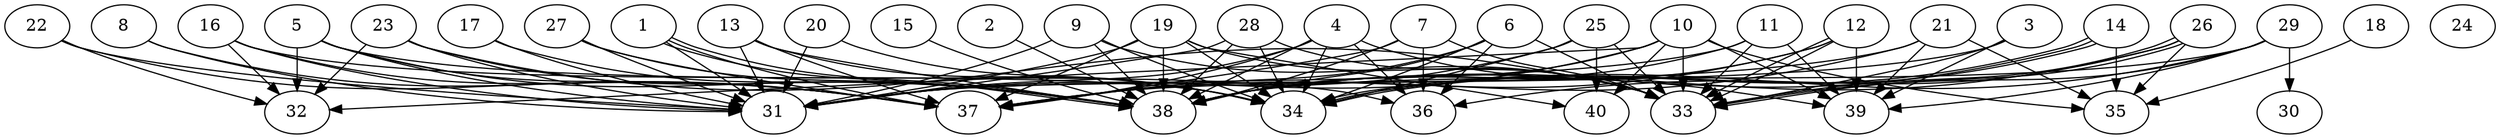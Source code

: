 // DAG automatically generated by daggen at Thu Oct  3 14:06:50 2019
// ./daggen --dot -n 40 --ccr 0.3 --fat 0.9 --regular 0.9 --density 0.7 --mindata 5242880 --maxdata 52428800 
digraph G {
  1 [size="39891627", alpha="0.14", expect_size="11967488"] 
  1 -> 31 [size ="11967488"]
  1 -> 37 [size ="11967488"]
  1 -> 38 [size ="11967488"]
  1 -> 38 [size ="11967488"]
  2 [size="123043840", alpha="0.03", expect_size="36913152"] 
  2 -> 38 [size ="36913152"]
  3 [size="150002347", alpha="0.17", expect_size="45000704"] 
  3 -> 33 [size ="45000704"]
  3 -> 37 [size ="45000704"]
  3 -> 39 [size ="45000704"]
  4 [size="62842880", alpha="0.13", expect_size="18852864"] 
  4 -> 31 [size ="18852864"]
  4 -> 34 [size ="18852864"]
  4 -> 36 [size ="18852864"]
  4 -> 37 [size ="18852864"]
  4 -> 38 [size ="18852864"]
  4 -> 39 [size ="18852864"]
  5 [size="36242773", alpha="0.14", expect_size="10872832"] 
  5 -> 31 [size ="10872832"]
  5 -> 32 [size ="10872832"]
  5 -> 36 [size ="10872832"]
  5 -> 37 [size ="10872832"]
  5 -> 38 [size ="10872832"]
  6 [size="47824213", alpha="0.05", expect_size="14347264"] 
  6 -> 33 [size ="14347264"]
  6 -> 34 [size ="14347264"]
  6 -> 36 [size ="14347264"]
  6 -> 37 [size ="14347264"]
  6 -> 38 [size ="14347264"]
  7 [size="90193920", alpha="0.12", expect_size="27058176"] 
  7 -> 33 [size ="27058176"]
  7 -> 36 [size ="27058176"]
  7 -> 37 [size ="27058176"]
  7 -> 38 [size ="27058176"]
  8 [size="155736747", alpha="0.14", expect_size="46721024"] 
  8 -> 31 [size ="46721024"]
  8 -> 37 [size ="46721024"]
  9 [size="29996373", alpha="0.16", expect_size="8998912"] 
  9 -> 31 [size ="8998912"]
  9 -> 33 [size ="8998912"]
  9 -> 34 [size ="8998912"]
  9 -> 38 [size ="8998912"]
  10 [size="61320533", alpha="0.15", expect_size="18396160"] 
  10 -> 31 [size ="18396160"]
  10 -> 32 [size ="18396160"]
  10 -> 33 [size ="18396160"]
  10 -> 35 [size ="18396160"]
  10 -> 38 [size ="18396160"]
  10 -> 39 [size ="18396160"]
  10 -> 40 [size ="18396160"]
  11 [size="77509973", alpha="0.10", expect_size="23252992"] 
  11 -> 31 [size ="23252992"]
  11 -> 33 [size ="23252992"]
  11 -> 38 [size ="23252992"]
  11 -> 39 [size ="23252992"]
  12 [size="27569493", alpha="0.10", expect_size="8270848"] 
  12 -> 33 [size ="8270848"]
  12 -> 33 [size ="8270848"]
  12 -> 37 [size ="8270848"]
  12 -> 38 [size ="8270848"]
  12 -> 39 [size ="8270848"]
  13 [size="54005760", alpha="0.05", expect_size="16201728"] 
  13 -> 31 [size ="16201728"]
  13 -> 34 [size ="16201728"]
  13 -> 37 [size ="16201728"]
  13 -> 38 [size ="16201728"]
  14 [size="28627627", alpha="0.07", expect_size="8588288"] 
  14 -> 34 [size ="8588288"]
  14 -> 34 [size ="8588288"]
  14 -> 35 [size ="8588288"]
  14 -> 38 [size ="8588288"]
  15 [size="133413547", alpha="0.00", expect_size="40024064"] 
  15 -> 38 [size ="40024064"]
  16 [size="82459307", alpha="0.19", expect_size="24737792"] 
  16 -> 31 [size ="24737792"]
  16 -> 32 [size ="24737792"]
  16 -> 34 [size ="24737792"]
  16 -> 37 [size ="24737792"]
  17 [size="125395627", alpha="0.16", expect_size="37618688"] 
  17 -> 31 [size ="37618688"]
  17 -> 38 [size ="37618688"]
  18 [size="65064960", alpha="0.12", expect_size="19519488"] 
  18 -> 35 [size ="19519488"]
  19 [size="172994560", alpha="0.10", expect_size="51898368"] 
  19 -> 31 [size ="51898368"]
  19 -> 33 [size ="51898368"]
  19 -> 34 [size ="51898368"]
  19 -> 37 [size ="51898368"]
  19 -> 38 [size ="51898368"]
  19 -> 40 [size ="51898368"]
  20 [size="142953813", alpha="0.11", expect_size="42886144"] 
  20 -> 31 [size ="42886144"]
  20 -> 34 [size ="42886144"]
  21 [size="99819520", alpha="0.15", expect_size="29945856"] 
  21 -> 31 [size ="29945856"]
  21 -> 35 [size ="29945856"]
  21 -> 37 [size ="29945856"]
  21 -> 39 [size ="29945856"]
  22 [size="19988480", alpha="0.12", expect_size="5996544"] 
  22 -> 31 [size ="5996544"]
  22 -> 32 [size ="5996544"]
  22 -> 37 [size ="5996544"]
  23 [size="102171307", alpha="0.06", expect_size="30651392"] 
  23 -> 31 [size ="30651392"]
  23 -> 32 [size ="30651392"]
  23 -> 33 [size ="30651392"]
  23 -> 38 [size ="30651392"]
  24 [size="140062720", alpha="0.06", expect_size="42018816"] 
  25 [size="38434133", alpha="0.08", expect_size="11530240"] 
  25 -> 31 [size ="11530240"]
  25 -> 33 [size ="11530240"]
  25 -> 34 [size ="11530240"]
  25 -> 40 [size ="11530240"]
  26 [size="40642560", alpha="0.14", expect_size="12192768"] 
  26 -> 33 [size ="12192768"]
  26 -> 33 [size ="12192768"]
  26 -> 35 [size ="12192768"]
  26 -> 36 [size ="12192768"]
  26 -> 38 [size ="12192768"]
  27 [size="36055040", alpha="0.09", expect_size="10816512"] 
  27 -> 31 [size ="10816512"]
  27 -> 37 [size ="10816512"]
  27 -> 38 [size ="10816512"]
  28 [size="164587520", alpha="0.02", expect_size="49376256"] 
  28 -> 31 [size ="49376256"]
  28 -> 33 [size ="49376256"]
  28 -> 34 [size ="49376256"]
  28 -> 38 [size ="49376256"]
  29 [size="99706880", alpha="0.16", expect_size="29912064"] 
  29 -> 30 [size ="29912064"]
  29 -> 33 [size ="29912064"]
  29 -> 34 [size ="29912064"]
  29 -> 38 [size ="29912064"]
  29 -> 39 [size ="29912064"]
  30 [size="24094720", alpha="0.16", expect_size="7228416"] 
  31 [size="112373760", alpha="0.04", expect_size="33712128"] 
  32 [size="72386560", alpha="0.13", expect_size="21715968"] 
  33 [size="166990507", alpha="0.06", expect_size="50097152"] 
  34 [size="56849067", alpha="0.01", expect_size="17054720"] 
  35 [size="101908480", alpha="0.11", expect_size="30572544"] 
  36 [size="163648853", alpha="0.09", expect_size="49094656"] 
  37 [size="115135147", alpha="0.01", expect_size="34540544"] 
  38 [size="29081600", alpha="0.18", expect_size="8724480"] 
  39 [size="43758933", alpha="0.16", expect_size="13127680"] 
  40 [size="171683840", alpha="0.09", expect_size="51505152"] 
}
